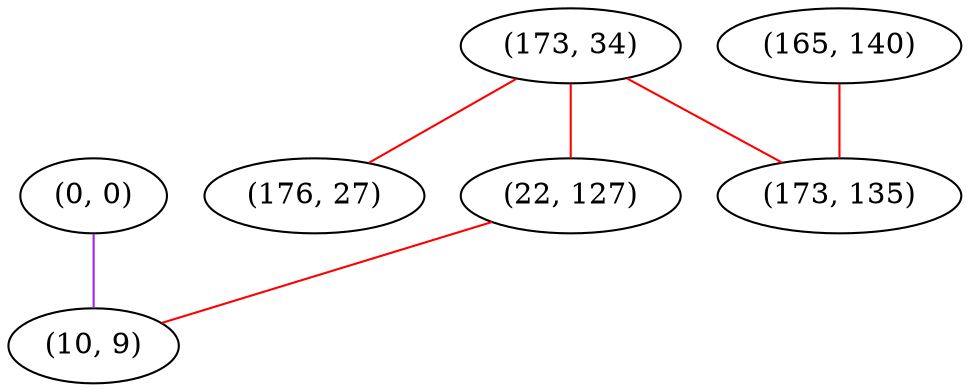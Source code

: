 graph "" {
"(0, 0)";
"(173, 34)";
"(165, 140)";
"(176, 27)";
"(173, 135)";
"(22, 127)";
"(10, 9)";
"(0, 0)" -- "(10, 9)"  [color=purple, key=0, weight=4];
"(173, 34)" -- "(176, 27)"  [color=red, key=0, weight=1];
"(173, 34)" -- "(173, 135)"  [color=red, key=0, weight=1];
"(173, 34)" -- "(22, 127)"  [color=red, key=0, weight=1];
"(165, 140)" -- "(173, 135)"  [color=red, key=0, weight=1];
"(22, 127)" -- "(10, 9)"  [color=red, key=0, weight=1];
}
